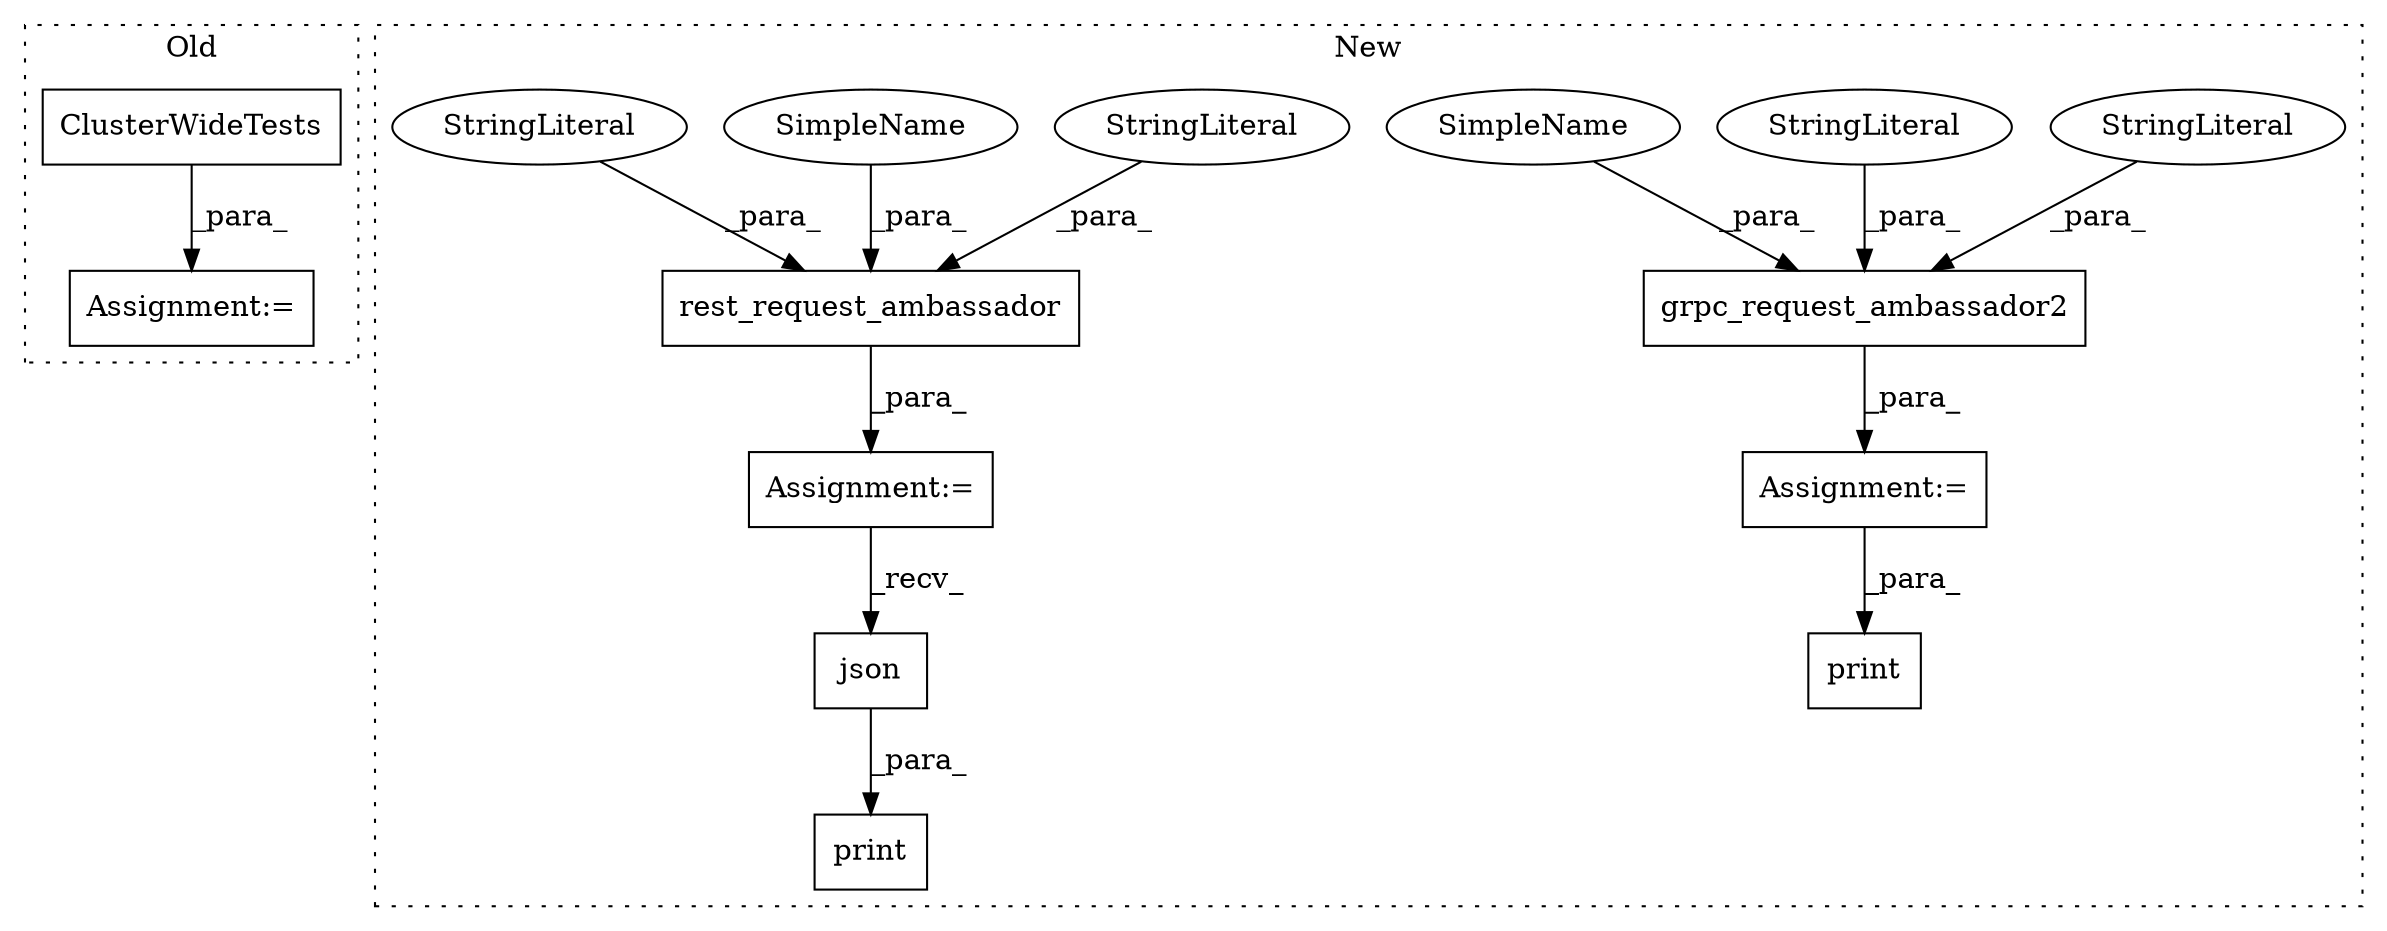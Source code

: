 digraph G {
subgraph cluster0 {
1 [label="ClusterWideTests" a="32" s="645" l="18" shape="box"];
4 [label="Assignment:=" a="7" s="644" l="1" shape="box"];
label = "Old";
style="dotted";
}
subgraph cluster1 {
2 [label="print" a="32" s="1924,1931" l="6,1" shape="box"];
3 [label="grpc_request_ambassador2" a="32" s="1859,1917" l="25,1" shape="box"];
5 [label="StringLiteral" a="45" s="1884" l="10" shape="ellipse"];
6 [label="Assignment:=" a="7" s="1858" l="1" shape="box"];
7 [label="StringLiteral" a="45" s="1895" l="7" shape="ellipse"];
8 [label="rest_request_ambassador" a="32" s="1633,1690" l="24,1" shape="box"];
9 [label="print" a="32" s="1697,1711" l="6,1" shape="box"];
10 [label="json" a="32" s="1705" l="6" shape="box"];
11 [label="StringLiteral" a="45" s="1668" l="7" shape="ellipse"];
12 [label="StringLiteral" a="45" s="1657" l="10" shape="ellipse"];
13 [label="Assignment:=" a="7" s="1632" l="1" shape="box"];
14 [label="SimpleName" a="42" s="1903" l="14" shape="ellipse"];
15 [label="SimpleName" a="42" s="1676" l="14" shape="ellipse"];
label = "New";
style="dotted";
}
1 -> 4 [label="_para_"];
3 -> 6 [label="_para_"];
5 -> 3 [label="_para_"];
6 -> 2 [label="_para_"];
7 -> 3 [label="_para_"];
8 -> 13 [label="_para_"];
10 -> 9 [label="_para_"];
11 -> 8 [label="_para_"];
12 -> 8 [label="_para_"];
13 -> 10 [label="_recv_"];
14 -> 3 [label="_para_"];
15 -> 8 [label="_para_"];
}